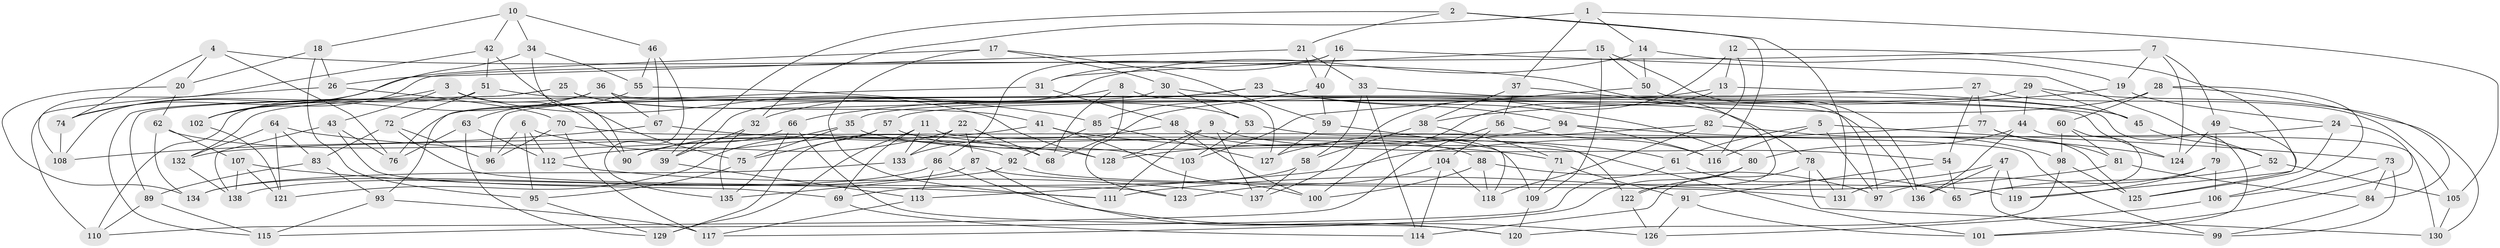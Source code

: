 // coarse degree distribution, {6: 0.4166666666666667, 4: 0.5625, 5: 0.020833333333333332}
// Generated by graph-tools (version 1.1) at 2025/24/03/03/25 07:24:25]
// undirected, 138 vertices, 276 edges
graph export_dot {
graph [start="1"]
  node [color=gray90,style=filled];
  1;
  2;
  3;
  4;
  5;
  6;
  7;
  8;
  9;
  10;
  11;
  12;
  13;
  14;
  15;
  16;
  17;
  18;
  19;
  20;
  21;
  22;
  23;
  24;
  25;
  26;
  27;
  28;
  29;
  30;
  31;
  32;
  33;
  34;
  35;
  36;
  37;
  38;
  39;
  40;
  41;
  42;
  43;
  44;
  45;
  46;
  47;
  48;
  49;
  50;
  51;
  52;
  53;
  54;
  55;
  56;
  57;
  58;
  59;
  60;
  61;
  62;
  63;
  64;
  65;
  66;
  67;
  68;
  69;
  70;
  71;
  72;
  73;
  74;
  75;
  76;
  77;
  78;
  79;
  80;
  81;
  82;
  83;
  84;
  85;
  86;
  87;
  88;
  89;
  90;
  91;
  92;
  93;
  94;
  95;
  96;
  97;
  98;
  99;
  100;
  101;
  102;
  103;
  104;
  105;
  106;
  107;
  108;
  109;
  110;
  111;
  112;
  113;
  114;
  115;
  116;
  117;
  118;
  119;
  120;
  121;
  122;
  123;
  124;
  125;
  126;
  127;
  128;
  129;
  130;
  131;
  132;
  133;
  134;
  135;
  136;
  137;
  138;
  1 -- 32;
  1 -- 105;
  1 -- 37;
  1 -- 14;
  2 -- 21;
  2 -- 116;
  2 -- 39;
  2 -- 131;
  3 -- 43;
  3 -- 128;
  3 -- 74;
  3 -- 90;
  4 -- 20;
  4 -- 122;
  4 -- 74;
  4 -- 76;
  5 -- 61;
  5 -- 73;
  5 -- 97;
  5 -- 116;
  6 -- 112;
  6 -- 96;
  6 -- 95;
  6 -- 68;
  7 -- 102;
  7 -- 49;
  7 -- 19;
  7 -- 124;
  8 -- 32;
  8 -- 127;
  8 -- 123;
  8 -- 68;
  9 -- 137;
  9 -- 128;
  9 -- 111;
  9 -- 54;
  10 -- 34;
  10 -- 18;
  10 -- 42;
  10 -- 46;
  11 -- 69;
  11 -- 129;
  11 -- 133;
  11 -- 122;
  12 -- 13;
  12 -- 137;
  12 -- 82;
  12 -- 119;
  13 -- 45;
  13 -- 100;
  13 -- 57;
  14 -- 50;
  14 -- 19;
  14 -- 39;
  15 -- 50;
  15 -- 109;
  15 -- 31;
  15 -- 136;
  16 -- 31;
  16 -- 40;
  16 -- 86;
  16 -- 52;
  17 -- 111;
  17 -- 59;
  17 -- 30;
  17 -- 74;
  18 -- 95;
  18 -- 20;
  18 -- 26;
  19 -- 38;
  19 -- 24;
  20 -- 134;
  20 -- 62;
  21 -- 33;
  21 -- 26;
  21 -- 40;
  22 -- 87;
  22 -- 68;
  22 -- 112;
  22 -- 133;
  23 -- 94;
  23 -- 80;
  23 -- 66;
  23 -- 93;
  24 -- 132;
  24 -- 101;
  24 -- 125;
  25 -- 89;
  25 -- 115;
  25 -- 41;
  25 -- 53;
  26 -- 110;
  26 -- 70;
  27 -- 54;
  27 -- 105;
  27 -- 77;
  27 -- 76;
  28 -- 130;
  28 -- 68;
  28 -- 106;
  28 -- 60;
  29 -- 44;
  29 -- 35;
  29 -- 45;
  29 -- 84;
  30 -- 132;
  30 -- 101;
  30 -- 53;
  31 -- 96;
  31 -- 48;
  32 -- 135;
  32 -- 39;
  33 -- 45;
  33 -- 114;
  33 -- 58;
  34 -- 90;
  34 -- 55;
  34 -- 102;
  35 -- 121;
  35 -- 101;
  35 -- 75;
  36 -- 136;
  36 -- 102;
  36 -- 67;
  36 -- 110;
  37 -- 78;
  37 -- 38;
  37 -- 56;
  38 -- 58;
  38 -- 71;
  39 -- 113;
  40 -- 59;
  40 -- 85;
  41 -- 61;
  41 -- 90;
  41 -- 100;
  42 -- 108;
  42 -- 51;
  42 -- 75;
  43 -- 138;
  43 -- 76;
  43 -- 69;
  44 -- 136;
  44 -- 130;
  44 -- 80;
  45 -- 52;
  46 -- 55;
  46 -- 135;
  46 -- 67;
  47 -- 131;
  47 -- 99;
  47 -- 119;
  47 -- 136;
  48 -- 133;
  48 -- 100;
  48 -- 88;
  49 -- 124;
  49 -- 125;
  49 -- 79;
  50 -- 103;
  50 -- 97;
  51 -- 72;
  51 -- 124;
  51 -- 108;
  52 -- 105;
  52 -- 65;
  53 -- 103;
  53 -- 109;
  54 -- 65;
  54 -- 91;
  55 -- 85;
  55 -- 63;
  56 -- 110;
  56 -- 116;
  56 -- 104;
  57 -- 75;
  57 -- 129;
  57 -- 103;
  58 -- 69;
  58 -- 137;
  59 -- 118;
  59 -- 127;
  60 -- 98;
  60 -- 65;
  60 -- 81;
  61 -- 115;
  61 -- 65;
  62 -- 107;
  62 -- 92;
  62 -- 134;
  63 -- 112;
  63 -- 76;
  63 -- 129;
  64 -- 83;
  64 -- 128;
  64 -- 121;
  64 -- 132;
  66 -- 90;
  66 -- 135;
  66 -- 120;
  67 -- 108;
  67 -- 71;
  69 -- 114;
  70 -- 117;
  70 -- 99;
  70 -- 96;
  71 -- 109;
  71 -- 91;
  72 -- 83;
  72 -- 123;
  72 -- 96;
  73 -- 84;
  73 -- 106;
  73 -- 99;
  74 -- 108;
  75 -- 95;
  77 -- 81;
  77 -- 125;
  77 -- 113;
  78 -- 131;
  78 -- 130;
  78 -- 114;
  79 -- 106;
  79 -- 119;
  79 -- 97;
  80 -- 117;
  80 -- 122;
  81 -- 111;
  81 -- 84;
  82 -- 98;
  82 -- 118;
  82 -- 127;
  83 -- 89;
  83 -- 93;
  84 -- 99;
  85 -- 127;
  85 -- 92;
  86 -- 134;
  86 -- 126;
  86 -- 113;
  87 -- 138;
  87 -- 120;
  87 -- 131;
  88 -- 97;
  88 -- 118;
  88 -- 100;
  89 -- 115;
  89 -- 110;
  91 -- 101;
  91 -- 126;
  92 -- 135;
  92 -- 119;
  93 -- 117;
  93 -- 115;
  94 -- 128;
  94 -- 124;
  94 -- 116;
  95 -- 129;
  98 -- 120;
  98 -- 125;
  102 -- 121;
  103 -- 123;
  104 -- 114;
  104 -- 123;
  104 -- 118;
  105 -- 130;
  106 -- 126;
  107 -- 138;
  107 -- 121;
  107 -- 111;
  109 -- 120;
  112 -- 137;
  113 -- 117;
  122 -- 126;
  132 -- 138;
  133 -- 134;
}
